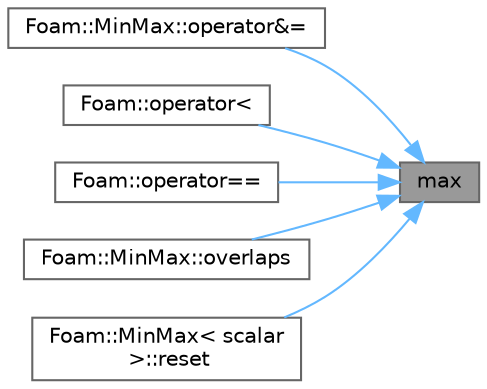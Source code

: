 digraph "max"
{
 // LATEX_PDF_SIZE
  bgcolor="transparent";
  edge [fontname=Helvetica,fontsize=10,labelfontname=Helvetica,labelfontsize=10];
  node [fontname=Helvetica,fontsize=10,shape=box,height=0.2,width=0.4];
  rankdir="RL";
  Node1 [id="Node000001",label="max",height=0.2,width=0.4,color="gray40", fillcolor="grey60", style="filled", fontcolor="black",tooltip=" "];
  Node1 -> Node2 [id="edge1_Node000001_Node000002",dir="back",color="steelblue1",style="solid",tooltip=" "];
  Node2 [id="Node000002",label="Foam::MinMax::operator&=",height=0.2,width=0.4,color="grey40", fillcolor="white", style="filled",URL="$classFoam_1_1MinMax.html#a1efd874ca8365083165beb70217cde67",tooltip=" "];
  Node1 -> Node3 [id="edge2_Node000001_Node000003",dir="back",color="steelblue1",style="solid",tooltip=" "];
  Node3 [id="Node000003",label="Foam::operator\<",height=0.2,width=0.4,color="grey40", fillcolor="white", style="filled",URL="$namespaceFoam.html#a72bcf6cebb3038bef06830165cc6b11a",tooltip=" "];
  Node1 -> Node4 [id="edge3_Node000001_Node000004",dir="back",color="steelblue1",style="solid",tooltip=" "];
  Node4 [id="Node000004",label="Foam::operator==",height=0.2,width=0.4,color="grey40", fillcolor="white", style="filled",URL="$namespaceFoam.html#a465319f1505493347f8298c5cdc4a5a0",tooltip=" "];
  Node1 -> Node5 [id="edge4_Node000001_Node000005",dir="back",color="steelblue1",style="solid",tooltip=" "];
  Node5 [id="Node000005",label="Foam::MinMax::overlaps",height=0.2,width=0.4,color="grey40", fillcolor="white", style="filled",URL="$classFoam_1_1MinMax.html#ab4e003b6bea7234e3d1734607d65986f",tooltip=" "];
  Node1 -> Node6 [id="edge5_Node000001_Node000006",dir="back",color="steelblue1",style="solid",tooltip=" "];
  Node6 [id="Node000006",label="Foam::MinMax\< scalar\l \>::reset",height=0.2,width=0.4,color="grey40", fillcolor="white", style="filled",URL="$classFoam_1_1MinMax.html#af8ef73f32803c5e73bdf3c881b3cb59a",tooltip=" "];
}
